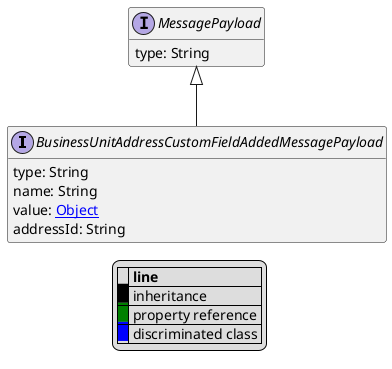 @startuml

hide empty fields
hide empty methods
legend
|= |= line |
|<back:black>   </back>| inheritance |
|<back:green>   </back>| property reference |
|<back:blue>   </back>| discriminated class |
endlegend
interface BusinessUnitAddressCustomFieldAddedMessagePayload [[BusinessUnitAddressCustomFieldAddedMessagePayload.svg]] extends MessagePayload {
    type: String
    name: String
    value: [[Object.svg Object]]
    addressId: String
}
interface MessagePayload [[MessagePayload.svg]]  {
    type: String
}





@enduml
